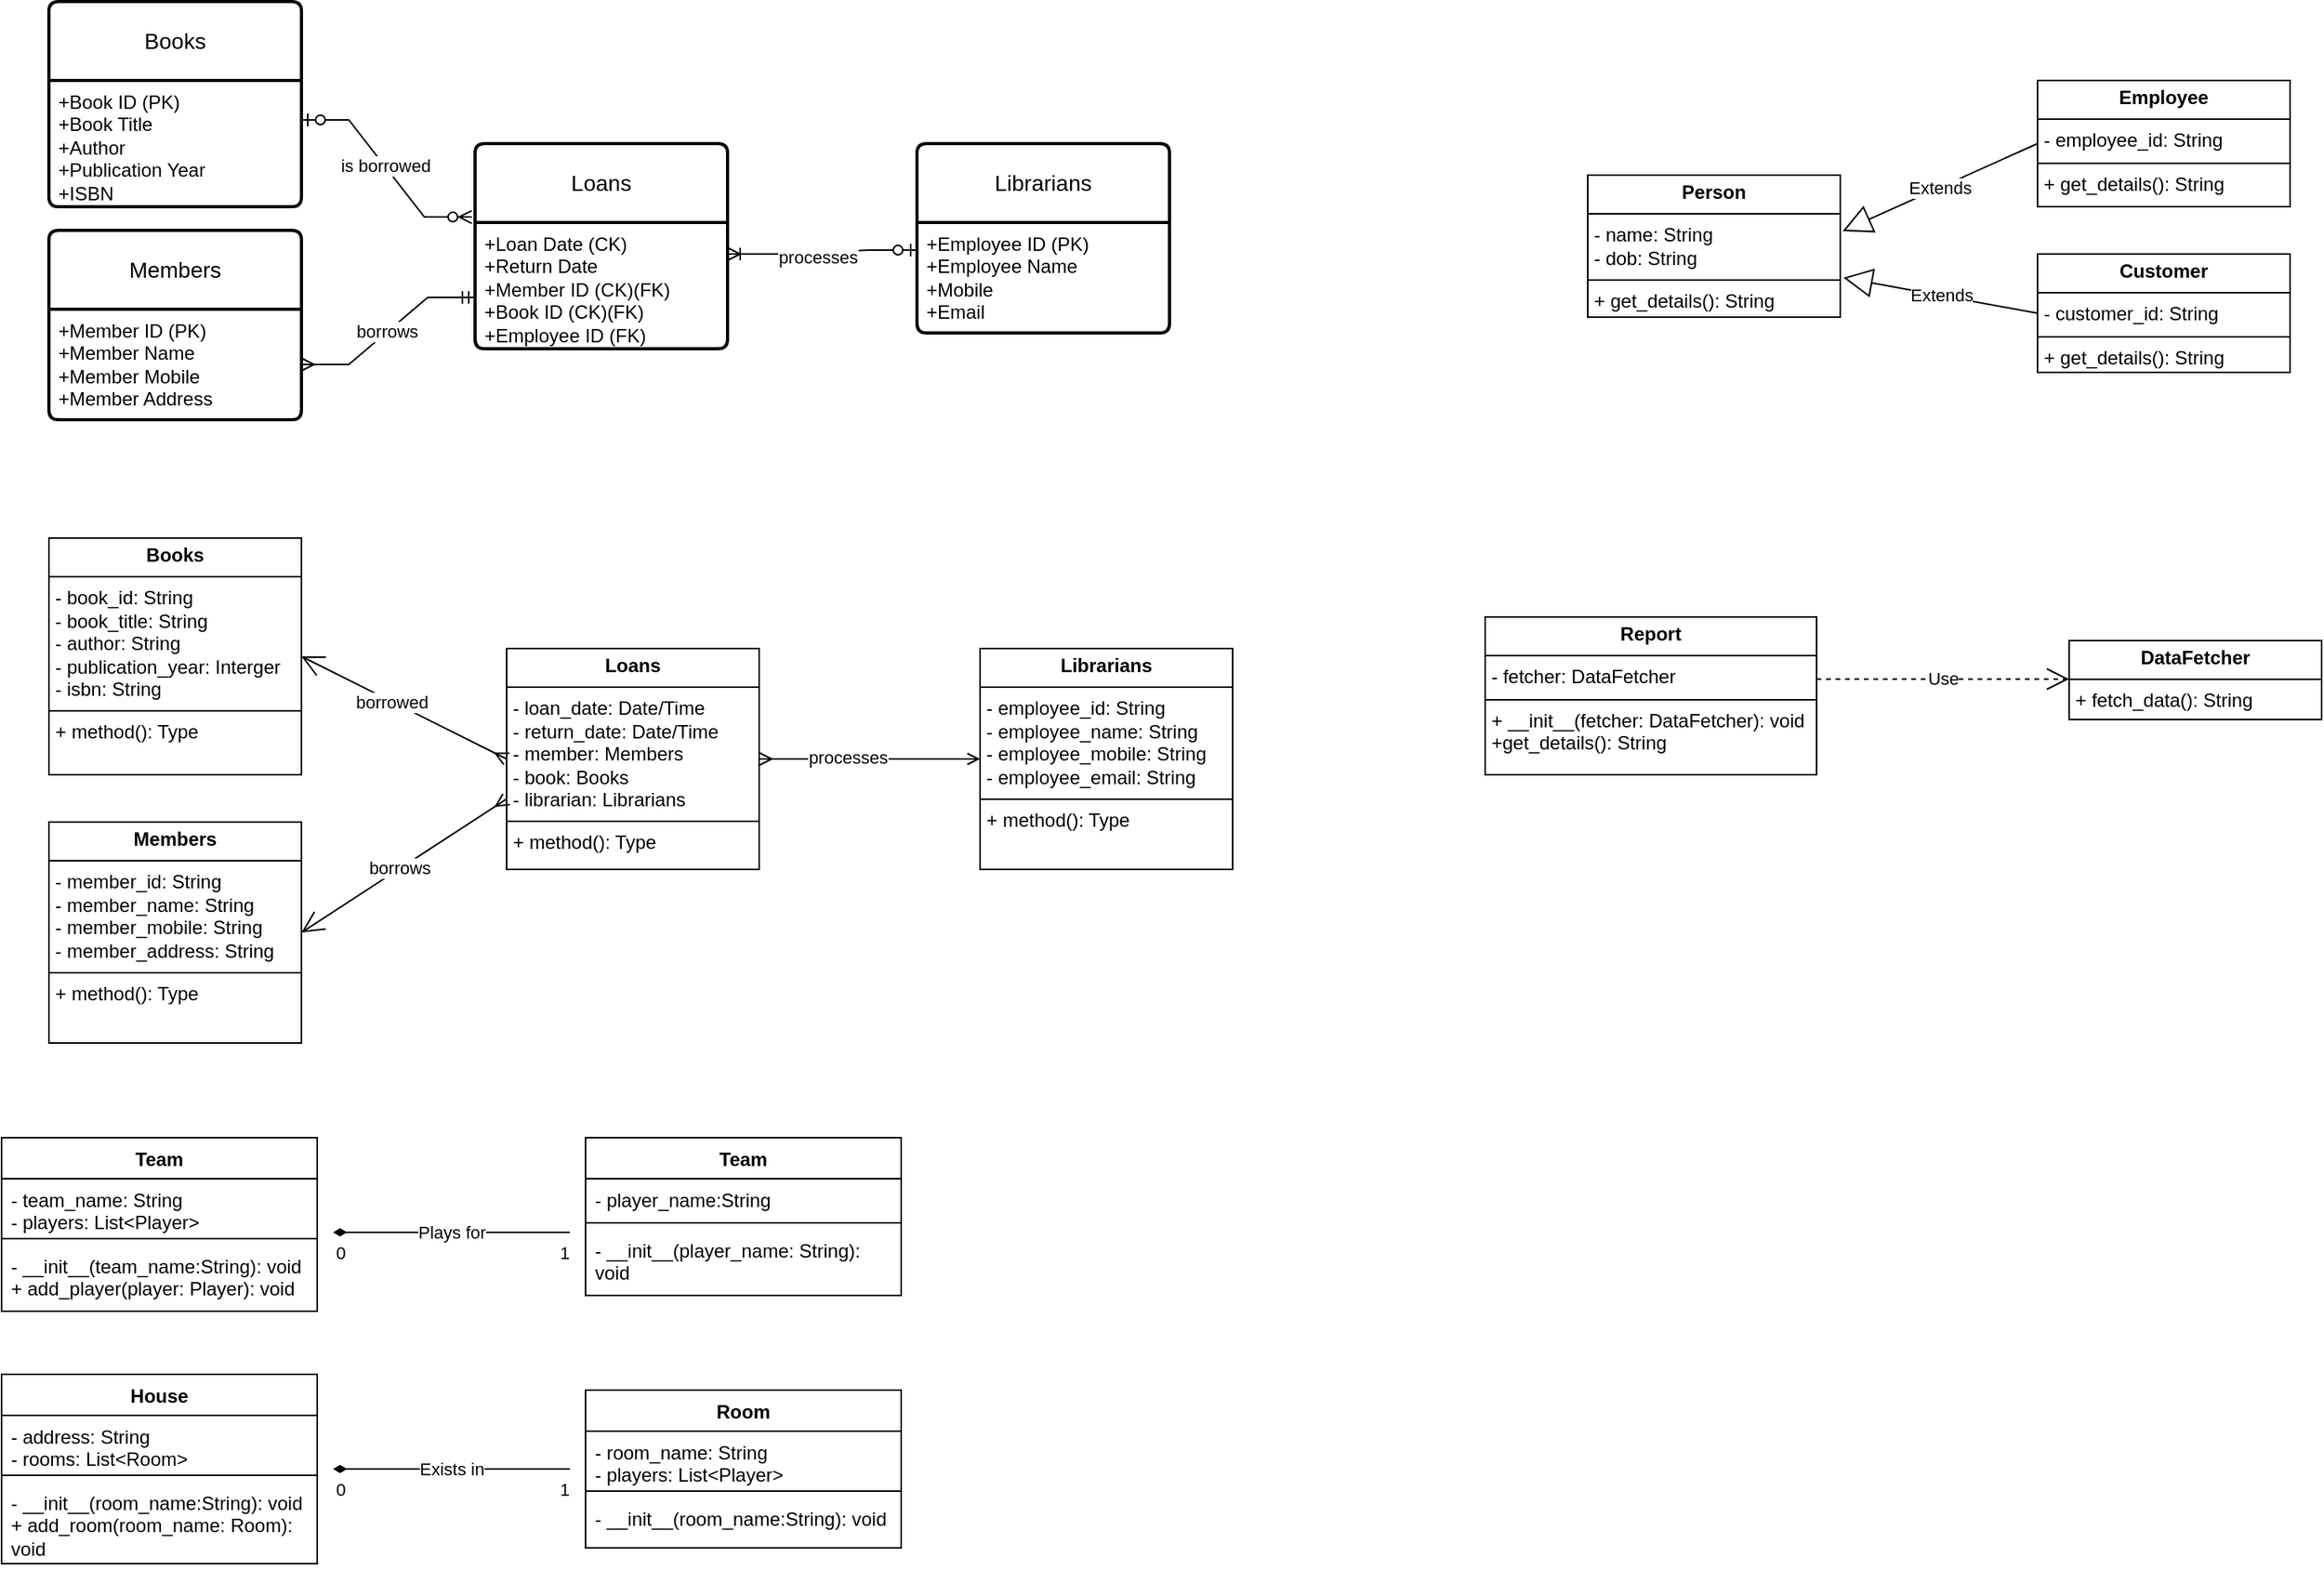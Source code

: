 <mxfile version="24.4.9" type="github">
  <diagram name="Page-1" id="0urAeZK6p6UjDWXiGpKD">
    <mxGraphModel dx="933" dy="531" grid="1" gridSize="10" guides="1" tooltips="1" connect="1" arrows="1" fold="1" page="1" pageScale="1" pageWidth="850" pageHeight="1100" math="0" shadow="0">
      <root>
        <mxCell id="0" />
        <mxCell id="1" parent="0" />
        <mxCell id="XvURcuywaui9q2FFQDTr-5" value="Members" style="swimlane;childLayout=stackLayout;horizontal=1;startSize=50;horizontalStack=0;rounded=1;fontSize=14;fontStyle=0;strokeWidth=2;resizeParent=0;resizeLast=1;shadow=0;dashed=0;align=center;arcSize=4;whiteSpace=wrap;html=1;" vertex="1" parent="1">
          <mxGeometry x="140" y="225" width="160" height="120" as="geometry" />
        </mxCell>
        <mxCell id="XvURcuywaui9q2FFQDTr-6" value="+Member ID (PK)&lt;div&gt;+Member Name&lt;/div&gt;&lt;div&gt;+Member Mobile&lt;/div&gt;&lt;div&gt;+Member Address&amp;nbsp;&lt;/div&gt;" style="align=left;strokeColor=none;fillColor=none;spacingLeft=4;fontSize=12;verticalAlign=top;resizable=0;rotatable=0;part=1;html=1;" vertex="1" parent="XvURcuywaui9q2FFQDTr-5">
          <mxGeometry y="50" width="160" height="70" as="geometry" />
        </mxCell>
        <mxCell id="XvURcuywaui9q2FFQDTr-7" value="Loans" style="swimlane;childLayout=stackLayout;horizontal=1;startSize=50;horizontalStack=0;rounded=1;fontSize=14;fontStyle=0;strokeWidth=2;resizeParent=0;resizeLast=1;shadow=0;dashed=0;align=center;arcSize=4;whiteSpace=wrap;html=1;" vertex="1" parent="1">
          <mxGeometry x="410" y="170" width="160" height="130" as="geometry" />
        </mxCell>
        <mxCell id="XvURcuywaui9q2FFQDTr-8" value="&lt;div&gt;+Loan Date (CK)&lt;div&gt;+Return Date&lt;/div&gt;&lt;div&gt;+Member ID (CK)(FK)&lt;/div&gt;&lt;div&gt;+Book ID (CK)(FK)&lt;/div&gt;&lt;div&gt;+Employee ID (FK)&lt;/div&gt;&lt;/div&gt;" style="align=left;strokeColor=none;fillColor=none;spacingLeft=4;fontSize=12;verticalAlign=top;resizable=0;rotatable=0;part=1;html=1;" vertex="1" parent="XvURcuywaui9q2FFQDTr-7">
          <mxGeometry y="50" width="160" height="80" as="geometry" />
        </mxCell>
        <mxCell id="XvURcuywaui9q2FFQDTr-9" value="Books" style="swimlane;childLayout=stackLayout;horizontal=1;startSize=50;horizontalStack=0;rounded=1;fontSize=14;fontStyle=0;strokeWidth=2;resizeParent=0;resizeLast=1;shadow=0;dashed=0;align=center;arcSize=4;whiteSpace=wrap;html=1;" vertex="1" parent="1">
          <mxGeometry x="140" y="80" width="160" height="130" as="geometry" />
        </mxCell>
        <mxCell id="XvURcuywaui9q2FFQDTr-10" value="+Book ID (PK)&lt;div&gt;+Book Title&lt;/div&gt;&lt;div&gt;+Author&amp;nbsp;&lt;/div&gt;&lt;div&gt;+Publication Year&lt;/div&gt;&lt;div&gt;+ISBN&lt;/div&gt;" style="align=left;strokeColor=none;fillColor=none;spacingLeft=4;fontSize=12;verticalAlign=top;resizable=0;rotatable=0;part=1;html=1;" vertex="1" parent="XvURcuywaui9q2FFQDTr-9">
          <mxGeometry y="50" width="160" height="80" as="geometry" />
        </mxCell>
        <mxCell id="XvURcuywaui9q2FFQDTr-11" value="Librarians" style="swimlane;childLayout=stackLayout;horizontal=1;startSize=50;horizontalStack=0;rounded=1;fontSize=14;fontStyle=0;strokeWidth=2;resizeParent=0;resizeLast=1;shadow=0;dashed=0;align=center;arcSize=4;whiteSpace=wrap;html=1;" vertex="1" parent="1">
          <mxGeometry x="690" y="170" width="160" height="120" as="geometry" />
        </mxCell>
        <mxCell id="XvURcuywaui9q2FFQDTr-12" value="+Employee ID (PK)&lt;div&gt;+Employee Name&lt;/div&gt;&lt;div&gt;+Mobile&lt;/div&gt;&lt;div&gt;+Email&lt;/div&gt;" style="align=left;strokeColor=none;fillColor=none;spacingLeft=4;fontSize=12;verticalAlign=top;resizable=0;rotatable=0;part=1;html=1;" vertex="1" parent="XvURcuywaui9q2FFQDTr-11">
          <mxGeometry y="50" width="160" height="70" as="geometry" />
        </mxCell>
        <mxCell id="XvURcuywaui9q2FFQDTr-19" value="" style="edgeStyle=entityRelationEdgeStyle;fontSize=12;html=1;endArrow=ERmandOne;startArrow=ERmany;rounded=0;entryX=0;entryY=0.75;entryDx=0;entryDy=0;exitX=1;exitY=0.5;exitDx=0;exitDy=0;startFill=0;" edge="1" parent="1" source="XvURcuywaui9q2FFQDTr-6" target="XvURcuywaui9q2FFQDTr-7">
          <mxGeometry width="100" height="100" relative="1" as="geometry">
            <mxPoint x="300" y="320" as="sourcePoint" />
            <mxPoint x="400" y="220" as="targetPoint" />
            <Array as="points">
              <mxPoint x="310" y="310" />
            </Array>
          </mxGeometry>
        </mxCell>
        <mxCell id="XvURcuywaui9q2FFQDTr-25" value="borrows" style="edgeLabel;html=1;align=center;verticalAlign=middle;resizable=0;points=[];" vertex="1" connectable="0" parent="XvURcuywaui9q2FFQDTr-19">
          <mxGeometry x="-0.03" y="2" relative="1" as="geometry">
            <mxPoint x="1" as="offset" />
          </mxGeometry>
        </mxCell>
        <mxCell id="XvURcuywaui9q2FFQDTr-23" value="" style="edgeStyle=entityRelationEdgeStyle;fontSize=12;html=1;endArrow=ERzeroToMany;startArrow=ERzeroToOne;rounded=0;entryX=-0.013;entryY=0.358;entryDx=0;entryDy=0;entryPerimeter=0;" edge="1" parent="1" target="XvURcuywaui9q2FFQDTr-7">
          <mxGeometry width="100" height="100" relative="1" as="geometry">
            <mxPoint x="300" y="155" as="sourcePoint" />
            <mxPoint x="400" y="55" as="targetPoint" />
          </mxGeometry>
        </mxCell>
        <mxCell id="XvURcuywaui9q2FFQDTr-24" value="is borrowed" style="edgeLabel;html=1;align=center;verticalAlign=middle;resizable=0;points=[];" vertex="1" connectable="0" parent="XvURcuywaui9q2FFQDTr-23">
          <mxGeometry x="-0.035" relative="1" as="geometry">
            <mxPoint as="offset" />
          </mxGeometry>
        </mxCell>
        <mxCell id="XvURcuywaui9q2FFQDTr-27" value="" style="edgeStyle=entityRelationEdgeStyle;fontSize=12;html=1;endArrow=ERoneToMany;startArrow=ERzeroToOne;rounded=0;entryX=1;entryY=0.25;entryDx=0;entryDy=0;exitX=0;exitY=0.25;exitDx=0;exitDy=0;" edge="1" parent="1" source="XvURcuywaui9q2FFQDTr-12" target="XvURcuywaui9q2FFQDTr-8">
          <mxGeometry width="100" height="100" relative="1" as="geometry">
            <mxPoint x="680" y="230" as="sourcePoint" />
            <mxPoint x="650" y="275" as="targetPoint" />
          </mxGeometry>
        </mxCell>
        <mxCell id="XvURcuywaui9q2FFQDTr-28" value="processes" style="edgeLabel;html=1;align=center;verticalAlign=middle;resizable=0;points=[];" vertex="1" connectable="0" parent="XvURcuywaui9q2FFQDTr-27">
          <mxGeometry x="0.059" y="3" relative="1" as="geometry">
            <mxPoint as="offset" />
          </mxGeometry>
        </mxCell>
        <mxCell id="XvURcuywaui9q2FFQDTr-32" value="&lt;p style=&quot;margin:0px;margin-top:4px;text-align:center;&quot;&gt;&lt;b&gt;Librarians&lt;/b&gt;&lt;/p&gt;&lt;hr size=&quot;1&quot; style=&quot;border-style:solid;&quot;&gt;&lt;p style=&quot;margin:0px;margin-left:4px;&quot;&gt;- employee_id: String&lt;/p&gt;&lt;p style=&quot;margin:0px;margin-left:4px;&quot;&gt;- employee_name: String&lt;/p&gt;&lt;p style=&quot;margin:0px;margin-left:4px;&quot;&gt;- employee_mobile: String&lt;/p&gt;&lt;p style=&quot;margin:0px;margin-left:4px;&quot;&gt;- employee_email: String&lt;/p&gt;&lt;hr size=&quot;1&quot; style=&quot;border-style:solid;&quot;&gt;&lt;p style=&quot;margin:0px;margin-left:4px;&quot;&gt;+ method(): Type&lt;/p&gt;" style="verticalAlign=top;align=left;overflow=fill;html=1;whiteSpace=wrap;" vertex="1" parent="1">
          <mxGeometry x="730" y="490" width="160" height="140" as="geometry" />
        </mxCell>
        <mxCell id="XvURcuywaui9q2FFQDTr-33" value="&lt;p style=&quot;margin:0px;margin-top:4px;text-align:center;&quot;&gt;&lt;b&gt;Members&lt;/b&gt;&lt;/p&gt;&lt;hr size=&quot;1&quot; style=&quot;border-style:solid;&quot;&gt;&lt;p style=&quot;margin:0px;margin-left:4px;&quot;&gt;- member_id: String&lt;/p&gt;&lt;p style=&quot;margin:0px;margin-left:4px;&quot;&gt;- member_name: String&lt;br&gt;&lt;/p&gt;&lt;p style=&quot;margin:0px;margin-left:4px;&quot;&gt;- member_mobile: String&lt;br&gt;&lt;/p&gt;&lt;p style=&quot;margin:0px;margin-left:4px;&quot;&gt;- member_address: String&lt;br&gt;&lt;/p&gt;&lt;hr size=&quot;1&quot; style=&quot;border-style:solid;&quot;&gt;&lt;p style=&quot;margin:0px;margin-left:4px;&quot;&gt;+ method(): Type&lt;/p&gt;" style="verticalAlign=top;align=left;overflow=fill;html=1;whiteSpace=wrap;" vertex="1" parent="1">
          <mxGeometry x="140" y="600" width="160" height="140" as="geometry" />
        </mxCell>
        <mxCell id="XvURcuywaui9q2FFQDTr-34" value="&lt;p style=&quot;margin:0px;margin-top:4px;text-align:center;&quot;&gt;&lt;b&gt;Books&lt;/b&gt;&lt;/p&gt;&lt;hr size=&quot;1&quot; style=&quot;border-style:solid;&quot;&gt;&lt;p style=&quot;margin:0px;margin-left:4px;&quot;&gt;- book_id: String&lt;/p&gt;&lt;p style=&quot;margin:0px;margin-left:4px;&quot;&gt;- book_title: String&lt;/p&gt;&lt;p style=&quot;margin:0px;margin-left:4px;&quot;&gt;- author: String&lt;/p&gt;&lt;p style=&quot;margin:0px;margin-left:4px;&quot;&gt;- publication_year: Interger&lt;/p&gt;&lt;p style=&quot;margin:0px;margin-left:4px;&quot;&gt;- isbn: String&lt;/p&gt;&lt;hr size=&quot;1&quot; style=&quot;border-style:solid;&quot;&gt;&lt;p style=&quot;margin:0px;margin-left:4px;&quot;&gt;+ method(): Type&lt;/p&gt;" style="verticalAlign=top;align=left;overflow=fill;html=1;whiteSpace=wrap;" vertex="1" parent="1">
          <mxGeometry x="140" y="420" width="160" height="150" as="geometry" />
        </mxCell>
        <mxCell id="XvURcuywaui9q2FFQDTr-35" value="&lt;p style=&quot;margin:0px;margin-top:4px;text-align:center;&quot;&gt;&lt;b&gt;Loans&lt;/b&gt;&lt;/p&gt;&lt;hr size=&quot;1&quot; style=&quot;border-style:solid;&quot;&gt;&lt;p style=&quot;margin:0px;margin-left:4px;&quot;&gt;- loan_date: Date/Time&lt;/p&gt;&lt;p style=&quot;margin:0px;margin-left:4px;&quot;&gt;- return_date: Date/Time&lt;/p&gt;&lt;p style=&quot;margin:0px;margin-left:4px;&quot;&gt;- member: Members&lt;/p&gt;&lt;p style=&quot;margin:0px;margin-left:4px;&quot;&gt;- book: Books&lt;/p&gt;&lt;p style=&quot;margin:0px;margin-left:4px;&quot;&gt;- librarian: Librarians&lt;/p&gt;&lt;hr size=&quot;1&quot; style=&quot;border-style:solid;&quot;&gt;&lt;p style=&quot;margin:0px;margin-left:4px;&quot;&gt;+ method(): Type&lt;/p&gt;" style="verticalAlign=top;align=left;overflow=fill;html=1;whiteSpace=wrap;" vertex="1" parent="1">
          <mxGeometry x="430" y="490" width="160" height="140" as="geometry" />
        </mxCell>
        <mxCell id="XvURcuywaui9q2FFQDTr-36" value="" style="endArrow=open;endFill=1;endSize=12;html=1;rounded=0;entryX=1;entryY=0.5;entryDx=0;entryDy=0;exitX=0;exitY=0.5;exitDx=0;exitDy=0;startArrow=ERmany;startFill=0;" edge="1" parent="1" source="XvURcuywaui9q2FFQDTr-35" target="XvURcuywaui9q2FFQDTr-34">
          <mxGeometry width="160" relative="1" as="geometry">
            <mxPoint x="300" y="500" as="sourcePoint" />
            <mxPoint x="460" y="500" as="targetPoint" />
          </mxGeometry>
        </mxCell>
        <mxCell id="XvURcuywaui9q2FFQDTr-41" value="borrowed" style="edgeLabel;html=1;align=center;verticalAlign=middle;resizable=0;points=[];" vertex="1" connectable="0" parent="XvURcuywaui9q2FFQDTr-36">
          <mxGeometry x="0.13" relative="1" as="geometry">
            <mxPoint as="offset" />
          </mxGeometry>
        </mxCell>
        <mxCell id="XvURcuywaui9q2FFQDTr-38" value="" style="endArrow=open;endFill=1;endSize=12;html=1;rounded=0;exitX=-0.001;exitY=0.682;exitDx=0;exitDy=0;exitPerimeter=0;entryX=1;entryY=0.5;entryDx=0;entryDy=0;startArrow=ERmany;startFill=0;" edge="1" parent="1" source="XvURcuywaui9q2FFQDTr-35" target="XvURcuywaui9q2FFQDTr-33">
          <mxGeometry width="160" relative="1" as="geometry">
            <mxPoint x="460" y="450" as="sourcePoint" />
            <mxPoint x="310" y="670" as="targetPoint" />
          </mxGeometry>
        </mxCell>
        <mxCell id="XvURcuywaui9q2FFQDTr-42" value="borrows" style="edgeLabel;html=1;align=center;verticalAlign=middle;resizable=0;points=[];" vertex="1" connectable="0" parent="XvURcuywaui9q2FFQDTr-38">
          <mxGeometry x="0.024" relative="1" as="geometry">
            <mxPoint x="-1" as="offset" />
          </mxGeometry>
        </mxCell>
        <mxCell id="XvURcuywaui9q2FFQDTr-39" value="" style="endArrow=open;endFill=0;html=1;rounded=0;entryX=0;entryY=0.5;entryDx=0;entryDy=0;exitX=1;exitY=0.5;exitDx=0;exitDy=0;startArrow=ERmany;startFill=0;" edge="1" parent="1" source="XvURcuywaui9q2FFQDTr-35" target="XvURcuywaui9q2FFQDTr-32">
          <mxGeometry width="160" relative="1" as="geometry">
            <mxPoint x="460" y="450" as="sourcePoint" />
            <mxPoint x="620" y="450" as="targetPoint" />
          </mxGeometry>
        </mxCell>
        <mxCell id="XvURcuywaui9q2FFQDTr-40" value="processes" style="edgeLabel;html=1;align=center;verticalAlign=middle;resizable=0;points=[];" vertex="1" connectable="0" parent="XvURcuywaui9q2FFQDTr-39">
          <mxGeometry x="-0.202" y="1" relative="1" as="geometry">
            <mxPoint as="offset" />
          </mxGeometry>
        </mxCell>
        <mxCell id="XvURcuywaui9q2FFQDTr-43" value="Team" style="swimlane;fontStyle=1;align=center;verticalAlign=top;childLayout=stackLayout;horizontal=1;startSize=26;horizontalStack=0;resizeParent=1;resizeParentMax=0;resizeLast=0;collapsible=1;marginBottom=0;whiteSpace=wrap;html=1;" vertex="1" parent="1">
          <mxGeometry x="110" y="800" width="200" height="110" as="geometry" />
        </mxCell>
        <mxCell id="XvURcuywaui9q2FFQDTr-44" value="- team_name: String&lt;div&gt;- players: List&amp;lt;Player&amp;gt;&lt;/div&gt;" style="text;strokeColor=none;fillColor=none;align=left;verticalAlign=top;spacingLeft=4;spacingRight=4;overflow=hidden;rotatable=0;points=[[0,0.5],[1,0.5]];portConstraint=eastwest;whiteSpace=wrap;html=1;" vertex="1" parent="XvURcuywaui9q2FFQDTr-43">
          <mxGeometry y="26" width="200" height="34" as="geometry" />
        </mxCell>
        <mxCell id="XvURcuywaui9q2FFQDTr-45" value="" style="line;strokeWidth=1;fillColor=none;align=left;verticalAlign=middle;spacingTop=-1;spacingLeft=3;spacingRight=3;rotatable=0;labelPosition=right;points=[];portConstraint=eastwest;strokeColor=inherit;" vertex="1" parent="XvURcuywaui9q2FFQDTr-43">
          <mxGeometry y="60" width="200" height="8" as="geometry" />
        </mxCell>
        <mxCell id="XvURcuywaui9q2FFQDTr-46" value="- __init__(team_name:String): void&lt;div&gt;+ add_player(player: Player): void&lt;/div&gt;" style="text;strokeColor=none;fillColor=none;align=left;verticalAlign=top;spacingLeft=4;spacingRight=4;overflow=hidden;rotatable=0;points=[[0,0.5],[1,0.5]];portConstraint=eastwest;whiteSpace=wrap;html=1;" vertex="1" parent="XvURcuywaui9q2FFQDTr-43">
          <mxGeometry y="68" width="200" height="42" as="geometry" />
        </mxCell>
        <mxCell id="XvURcuywaui9q2FFQDTr-47" value="Team" style="swimlane;fontStyle=1;align=center;verticalAlign=top;childLayout=stackLayout;horizontal=1;startSize=26;horizontalStack=0;resizeParent=1;resizeParentMax=0;resizeLast=0;collapsible=1;marginBottom=0;whiteSpace=wrap;html=1;" vertex="1" parent="1">
          <mxGeometry x="480" y="800" width="200" height="100" as="geometry" />
        </mxCell>
        <mxCell id="XvURcuywaui9q2FFQDTr-48" value="- player_name:String" style="text;strokeColor=none;fillColor=none;align=left;verticalAlign=top;spacingLeft=4;spacingRight=4;overflow=hidden;rotatable=0;points=[[0,0.5],[1,0.5]];portConstraint=eastwest;whiteSpace=wrap;html=1;" vertex="1" parent="XvURcuywaui9q2FFQDTr-47">
          <mxGeometry y="26" width="200" height="24" as="geometry" />
        </mxCell>
        <mxCell id="XvURcuywaui9q2FFQDTr-49" value="" style="line;strokeWidth=1;fillColor=none;align=left;verticalAlign=middle;spacingTop=-1;spacingLeft=3;spacingRight=3;rotatable=0;labelPosition=right;points=[];portConstraint=eastwest;strokeColor=inherit;" vertex="1" parent="XvURcuywaui9q2FFQDTr-47">
          <mxGeometry y="50" width="200" height="8" as="geometry" />
        </mxCell>
        <mxCell id="XvURcuywaui9q2FFQDTr-50" value="- __init__(player_name: String): void" style="text;strokeColor=none;fillColor=none;align=left;verticalAlign=top;spacingLeft=4;spacingRight=4;overflow=hidden;rotatable=0;points=[[0,0.5],[1,0.5]];portConstraint=eastwest;whiteSpace=wrap;html=1;" vertex="1" parent="XvURcuywaui9q2FFQDTr-47">
          <mxGeometry y="58" width="200" height="42" as="geometry" />
        </mxCell>
        <mxCell id="XvURcuywaui9q2FFQDTr-55" value="Plays for" style="endArrow=none;html=1;startArrow=diamondThin;startFill=1;edgeStyle=orthogonalEdgeStyle;rounded=0;endFill=0;" edge="1" parent="1">
          <mxGeometry relative="1" as="geometry">
            <mxPoint x="320" y="860" as="sourcePoint" />
            <mxPoint x="470" y="860" as="targetPoint" />
          </mxGeometry>
        </mxCell>
        <mxCell id="XvURcuywaui9q2FFQDTr-56" value="0" style="edgeLabel;resizable=0;html=1;align=left;verticalAlign=top;" connectable="0" vertex="1" parent="XvURcuywaui9q2FFQDTr-55">
          <mxGeometry x="-1" relative="1" as="geometry" />
        </mxCell>
        <mxCell id="XvURcuywaui9q2FFQDTr-57" value="1" style="edgeLabel;resizable=0;html=1;align=right;verticalAlign=top;" connectable="0" vertex="1" parent="XvURcuywaui9q2FFQDTr-55">
          <mxGeometry x="1" relative="1" as="geometry" />
        </mxCell>
        <mxCell id="XvURcuywaui9q2FFQDTr-58" value="House" style="swimlane;fontStyle=1;align=center;verticalAlign=top;childLayout=stackLayout;horizontal=1;startSize=26;horizontalStack=0;resizeParent=1;resizeParentMax=0;resizeLast=0;collapsible=1;marginBottom=0;whiteSpace=wrap;html=1;" vertex="1" parent="1">
          <mxGeometry x="110" y="950" width="200" height="120" as="geometry" />
        </mxCell>
        <mxCell id="XvURcuywaui9q2FFQDTr-59" value="- address: String&lt;div&gt;- rooms: List&amp;lt;Room&amp;gt;&lt;/div&gt;" style="text;strokeColor=none;fillColor=none;align=left;verticalAlign=top;spacingLeft=4;spacingRight=4;overflow=hidden;rotatable=0;points=[[0,0.5],[1,0.5]];portConstraint=eastwest;whiteSpace=wrap;html=1;" vertex="1" parent="XvURcuywaui9q2FFQDTr-58">
          <mxGeometry y="26" width="200" height="34" as="geometry" />
        </mxCell>
        <mxCell id="XvURcuywaui9q2FFQDTr-60" value="" style="line;strokeWidth=1;fillColor=none;align=left;verticalAlign=middle;spacingTop=-1;spacingLeft=3;spacingRight=3;rotatable=0;labelPosition=right;points=[];portConstraint=eastwest;strokeColor=inherit;" vertex="1" parent="XvURcuywaui9q2FFQDTr-58">
          <mxGeometry y="60" width="200" height="8" as="geometry" />
        </mxCell>
        <mxCell id="XvURcuywaui9q2FFQDTr-61" value="- __init__(room_name:String): void&lt;div&gt;+ add_room(room_name: Room): void&lt;/div&gt;" style="text;strokeColor=none;fillColor=none;align=left;verticalAlign=top;spacingLeft=4;spacingRight=4;overflow=hidden;rotatable=0;points=[[0,0.5],[1,0.5]];portConstraint=eastwest;whiteSpace=wrap;html=1;" vertex="1" parent="XvURcuywaui9q2FFQDTr-58">
          <mxGeometry y="68" width="200" height="52" as="geometry" />
        </mxCell>
        <mxCell id="XvURcuywaui9q2FFQDTr-62" value="Room" style="swimlane;fontStyle=1;align=center;verticalAlign=top;childLayout=stackLayout;horizontal=1;startSize=26;horizontalStack=0;resizeParent=1;resizeParentMax=0;resizeLast=0;collapsible=1;marginBottom=0;whiteSpace=wrap;html=1;" vertex="1" parent="1">
          <mxGeometry x="480" y="960" width="200" height="100" as="geometry" />
        </mxCell>
        <mxCell id="XvURcuywaui9q2FFQDTr-63" value="- room_name: String&lt;div&gt;- players: List&amp;lt;Player&amp;gt;&lt;/div&gt;" style="text;strokeColor=none;fillColor=none;align=left;verticalAlign=top;spacingLeft=4;spacingRight=4;overflow=hidden;rotatable=0;points=[[0,0.5],[1,0.5]];portConstraint=eastwest;whiteSpace=wrap;html=1;" vertex="1" parent="XvURcuywaui9q2FFQDTr-62">
          <mxGeometry y="26" width="200" height="34" as="geometry" />
        </mxCell>
        <mxCell id="XvURcuywaui9q2FFQDTr-64" value="" style="line;strokeWidth=1;fillColor=none;align=left;verticalAlign=middle;spacingTop=-1;spacingLeft=3;spacingRight=3;rotatable=0;labelPosition=right;points=[];portConstraint=eastwest;strokeColor=inherit;" vertex="1" parent="XvURcuywaui9q2FFQDTr-62">
          <mxGeometry y="60" width="200" height="8" as="geometry" />
        </mxCell>
        <mxCell id="XvURcuywaui9q2FFQDTr-65" value="- __init__(room_name:String): void" style="text;strokeColor=none;fillColor=none;align=left;verticalAlign=top;spacingLeft=4;spacingRight=4;overflow=hidden;rotatable=0;points=[[0,0.5],[1,0.5]];portConstraint=eastwest;whiteSpace=wrap;html=1;" vertex="1" parent="XvURcuywaui9q2FFQDTr-62">
          <mxGeometry y="68" width="200" height="32" as="geometry" />
        </mxCell>
        <mxCell id="XvURcuywaui9q2FFQDTr-66" value="Exists in" style="endArrow=none;html=1;startArrow=diamondThin;startFill=1;edgeStyle=orthogonalEdgeStyle;rounded=0;endFill=0;" edge="1" parent="1">
          <mxGeometry relative="1" as="geometry">
            <mxPoint x="320" y="1010" as="sourcePoint" />
            <mxPoint x="470" y="1010" as="targetPoint" />
          </mxGeometry>
        </mxCell>
        <mxCell id="XvURcuywaui9q2FFQDTr-67" value="0" style="edgeLabel;resizable=0;html=1;align=left;verticalAlign=top;" connectable="0" vertex="1" parent="XvURcuywaui9q2FFQDTr-66">
          <mxGeometry x="-1" relative="1" as="geometry" />
        </mxCell>
        <mxCell id="XvURcuywaui9q2FFQDTr-68" value="1" style="edgeLabel;resizable=0;html=1;align=right;verticalAlign=top;" connectable="0" vertex="1" parent="XvURcuywaui9q2FFQDTr-66">
          <mxGeometry x="1" relative="1" as="geometry" />
        </mxCell>
        <mxCell id="XvURcuywaui9q2FFQDTr-69" value="&lt;p style=&quot;margin:0px;margin-top:4px;text-align:center;&quot;&gt;&lt;b&gt;Person&lt;/b&gt;&lt;/p&gt;&lt;hr size=&quot;1&quot; style=&quot;border-style:solid;&quot;&gt;&lt;p style=&quot;margin:0px;margin-left:4px;&quot;&gt;- name: String&lt;br&gt;&lt;/p&gt;&lt;p style=&quot;margin:0px;margin-left:4px;&quot;&gt;- dob: String&lt;/p&gt;&lt;hr size=&quot;1&quot; style=&quot;border-style:solid;&quot;&gt;&lt;p style=&quot;margin:0px;margin-left:4px;&quot;&gt;+ get_details(): String&lt;/p&gt;" style="verticalAlign=top;align=left;overflow=fill;html=1;whiteSpace=wrap;" vertex="1" parent="1">
          <mxGeometry x="1115" y="190" width="160" height="90" as="geometry" />
        </mxCell>
        <mxCell id="XvURcuywaui9q2FFQDTr-70" value="&lt;p style=&quot;margin:0px;margin-top:4px;text-align:center;&quot;&gt;&lt;b&gt;Employee&lt;/b&gt;&lt;/p&gt;&lt;hr size=&quot;1&quot; style=&quot;border-style:solid;&quot;&gt;&lt;p style=&quot;margin:0px;margin-left:4px;&quot;&gt;- employee_id: String&lt;/p&gt;&lt;hr size=&quot;1&quot; style=&quot;border-style:solid;&quot;&gt;&lt;p style=&quot;margin:0px;margin-left:4px;&quot;&gt;+ get_details(): String&lt;br&gt;&lt;/p&gt;" style="verticalAlign=top;align=left;overflow=fill;html=1;whiteSpace=wrap;" vertex="1" parent="1">
          <mxGeometry x="1400" y="130" width="160" height="80" as="geometry" />
        </mxCell>
        <mxCell id="XvURcuywaui9q2FFQDTr-72" value="&lt;p style=&quot;margin:0px;margin-top:4px;text-align:center;&quot;&gt;&lt;b&gt;Customer&lt;/b&gt;&lt;/p&gt;&lt;hr size=&quot;1&quot; style=&quot;border-style:solid;&quot;&gt;&lt;p style=&quot;margin: 0px 0px 0px 4px;&quot;&gt;- customer_id: String&lt;/p&gt;&lt;hr style=&quot;border-style: solid;&quot; size=&quot;1&quot;&gt;&lt;p style=&quot;margin: 0px 0px 0px 4px;&quot;&gt;+ get_details(): String&lt;/p&gt;" style="verticalAlign=top;align=left;overflow=fill;html=1;whiteSpace=wrap;" vertex="1" parent="1">
          <mxGeometry x="1400" y="240" width="160" height="75" as="geometry" />
        </mxCell>
        <mxCell id="XvURcuywaui9q2FFQDTr-73" value="Extends" style="endArrow=block;endSize=16;endFill=0;html=1;rounded=0;entryX=1.01;entryY=0.394;entryDx=0;entryDy=0;entryPerimeter=0;exitX=0;exitY=0.5;exitDx=0;exitDy=0;" edge="1" parent="1" source="XvURcuywaui9q2FFQDTr-70" target="XvURcuywaui9q2FFQDTr-69">
          <mxGeometry width="160" relative="1" as="geometry">
            <mxPoint x="1320" y="200" as="sourcePoint" />
            <mxPoint x="1480" y="200" as="targetPoint" />
          </mxGeometry>
        </mxCell>
        <mxCell id="XvURcuywaui9q2FFQDTr-74" value="Extends" style="endArrow=block;endSize=16;endFill=0;html=1;rounded=0;entryX=1.01;entryY=0.394;entryDx=0;entryDy=0;entryPerimeter=0;exitX=0;exitY=0.5;exitDx=0;exitDy=0;" edge="1" parent="1" source="XvURcuywaui9q2FFQDTr-72">
          <mxGeometry width="160" relative="1" as="geometry">
            <mxPoint x="1390" y="330" as="sourcePoint" />
            <mxPoint x="1277" y="255" as="targetPoint" />
          </mxGeometry>
        </mxCell>
        <mxCell id="XvURcuywaui9q2FFQDTr-76" value="&lt;p style=&quot;margin:0px;margin-top:4px;text-align:center;&quot;&gt;&lt;b&gt;Report&lt;/b&gt;&lt;/p&gt;&lt;hr size=&quot;1&quot; style=&quot;border-style:solid;&quot;&gt;&lt;p style=&quot;margin:0px;margin-left:4px;&quot;&gt;- fetcher: DataFetcher&lt;/p&gt;&lt;hr size=&quot;1&quot; style=&quot;border-style:solid;&quot;&gt;&lt;p style=&quot;margin:0px;margin-left:4px;&quot;&gt;+ __init__(fetcher: DataFetcher): void&lt;/p&gt;&lt;p style=&quot;margin:0px;margin-left:4px;&quot;&gt;+get_details(): String&lt;br&gt;&lt;/p&gt;" style="verticalAlign=top;align=left;overflow=fill;html=1;whiteSpace=wrap;" vertex="1" parent="1">
          <mxGeometry x="1050" y="470" width="210" height="100" as="geometry" />
        </mxCell>
        <mxCell id="XvURcuywaui9q2FFQDTr-77" value="&lt;p style=&quot;margin:0px;margin-top:4px;text-align:center;&quot;&gt;&lt;b&gt;DataFetcher&lt;/b&gt;&lt;/p&gt;&lt;hr size=&quot;1&quot; style=&quot;border-style:solid;&quot;&gt;&lt;p style=&quot;margin:0px;margin-left:4px;&quot;&gt;+ fetch_data(): String&lt;br&gt;&lt;/p&gt;" style="verticalAlign=top;align=left;overflow=fill;html=1;whiteSpace=wrap;" vertex="1" parent="1">
          <mxGeometry x="1420" y="485" width="160" height="50" as="geometry" />
        </mxCell>
        <mxCell id="XvURcuywaui9q2FFQDTr-78" value="Use" style="endArrow=open;endSize=12;dashed=1;html=1;rounded=0;" edge="1" parent="1">
          <mxGeometry width="160" relative="1" as="geometry">
            <mxPoint x="1260" y="509.38" as="sourcePoint" />
            <mxPoint x="1420" y="509.38" as="targetPoint" />
          </mxGeometry>
        </mxCell>
      </root>
    </mxGraphModel>
  </diagram>
</mxfile>
